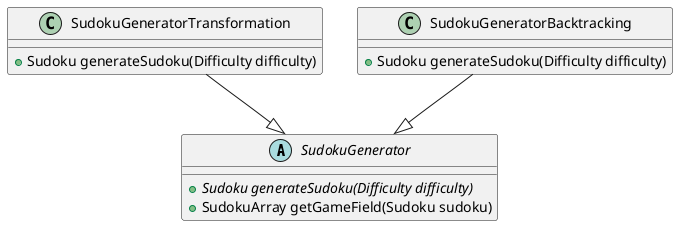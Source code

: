 @startuml
abstract class SudokuGenerator {
   + {abstract} Sudoku generateSudoku(Difficulty difficulty)
   + SudokuArray getGameField(Sudoku sudoku)
}

class SudokuGeneratorTransformation {
    + Sudoku generateSudoku(Difficulty difficulty)
}

class SudokuGeneratorBacktracking {
    + Sudoku generateSudoku(Difficulty difficulty)
}


SudokuGeneratorTransformation --|> SudokuGenerator
SudokuGeneratorBacktracking --|> SudokuGenerator
@enduml
